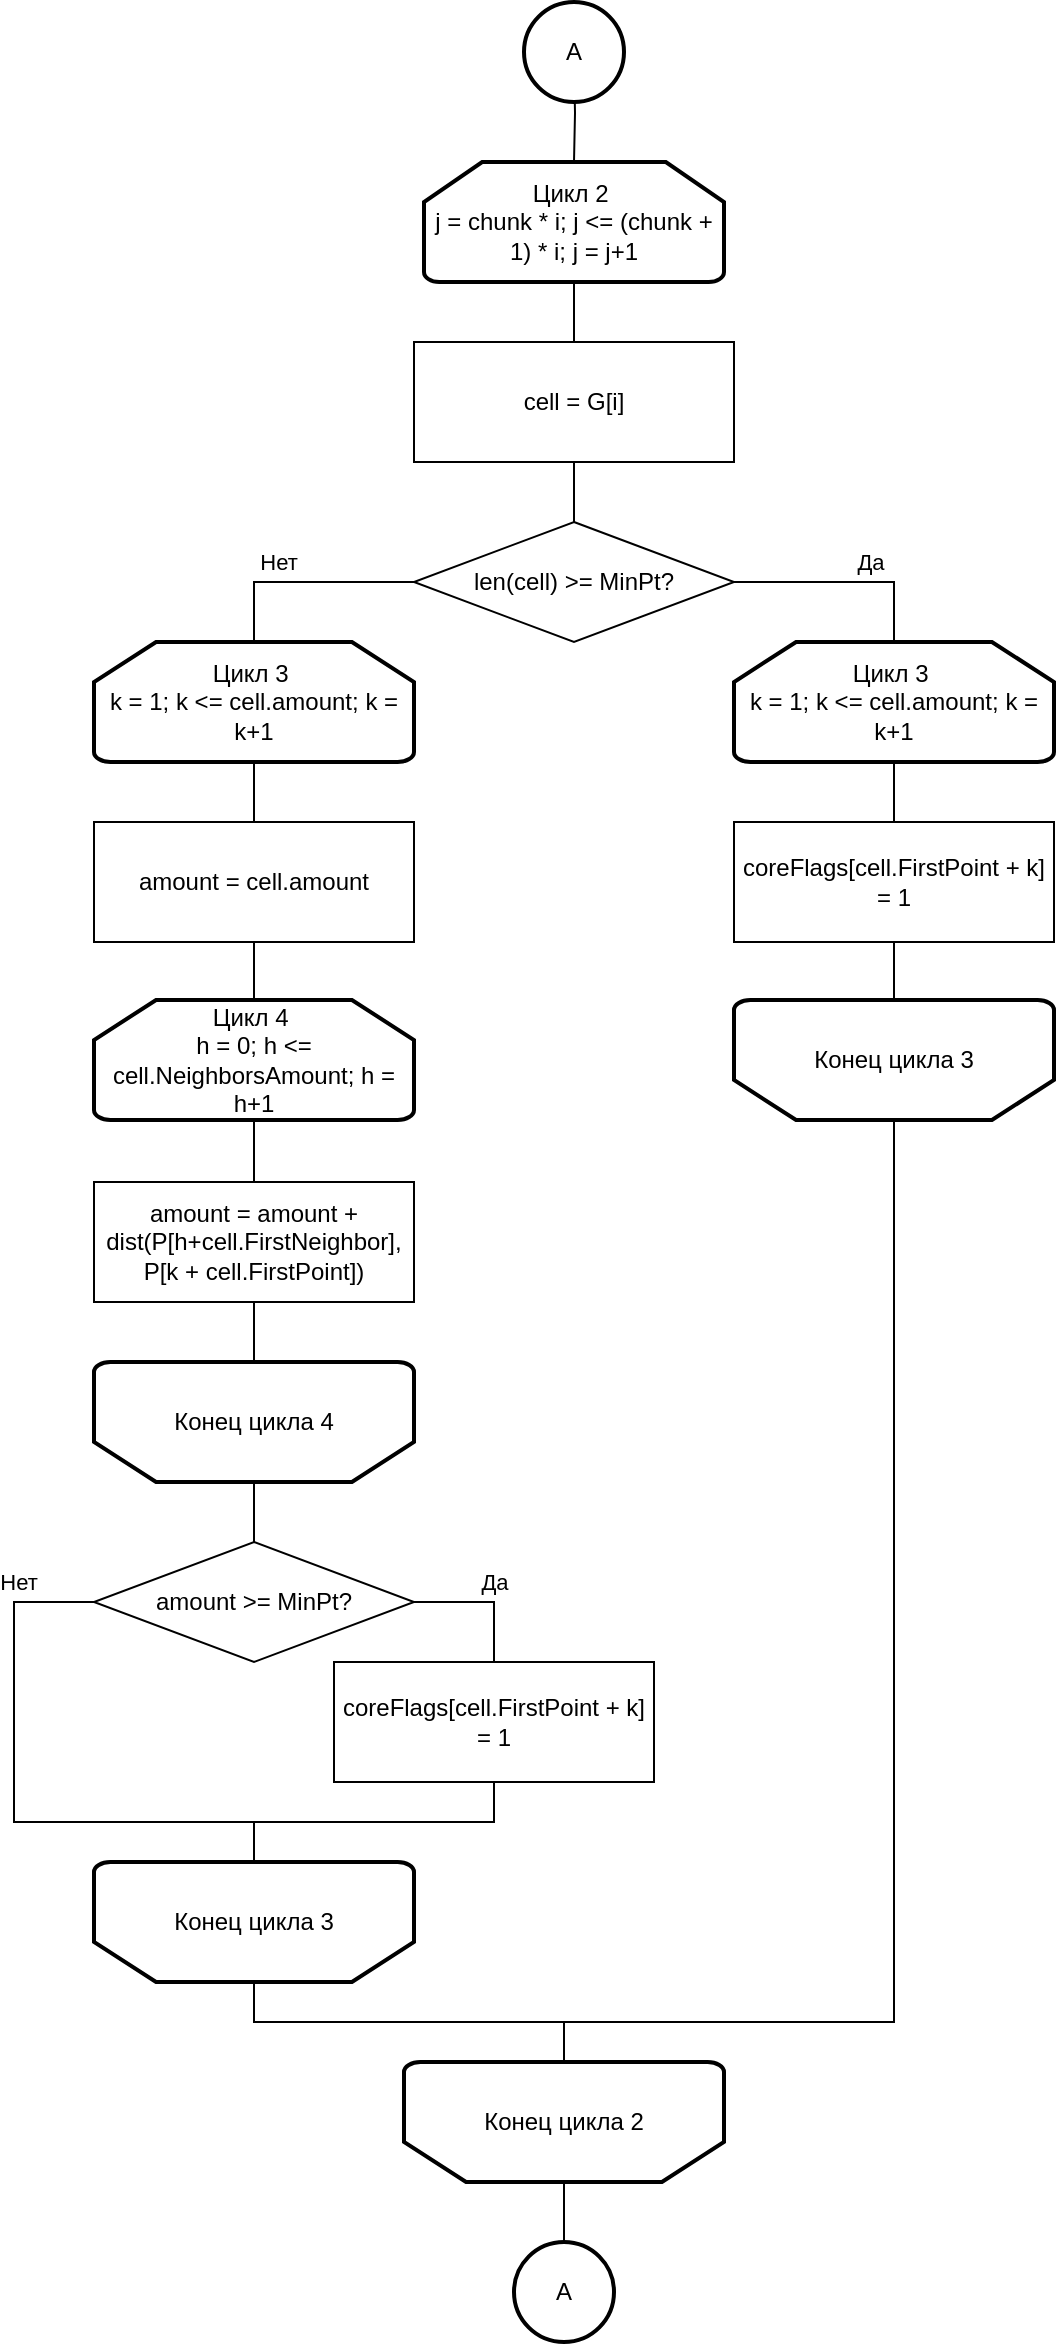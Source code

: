 <mxfile version="20.5.3" type="embed"><diagram id="PKrw68s-FcHz-RrZCr9i" name="Page-1"><mxGraphModel dx="2140" dy="1594" grid="1" gridSize="10" guides="1" tooltips="1" connect="1" arrows="1" fold="1" page="1" pageScale="1" pageWidth="827" pageHeight="1169" math="0" shadow="0"><root><mxCell id="0"/><mxCell id="1" parent="0"/><mxCell id="32" style="edgeStyle=orthogonalEdgeStyle;rounded=0;orthogonalLoop=1;jettySize=auto;html=1;entryX=0.5;entryY=0;entryDx=0;entryDy=0;endArrow=none;endFill=0;" parent="1" edge="1"><mxGeometry relative="1" as="geometry"><Array as="points"><mxPoint x="640" y="820"/><mxPoint x="640" y="270"/><mxPoint x="360" y="270"/></Array><mxPoint x="360" y="280" as="targetPoint"/></mxGeometry></mxCell><mxCell id="139" style="edgeStyle=orthogonalEdgeStyle;rounded=0;orthogonalLoop=1;jettySize=auto;html=1;entryX=0.5;entryY=0;entryDx=0;entryDy=0;endArrow=none;endFill=0;" parent="1" source="91" target="132" edge="1"><mxGeometry relative="1" as="geometry"/></mxCell><mxCell id="91" value="Цикл 4&amp;nbsp;&lt;br&gt;h = 0; h &amp;lt;= cell.NeighborsAmount; h = h+1" style="strokeWidth=2;html=1;shape=mxgraph.flowchart.loop_limit;whiteSpace=wrap;" parent="1" vertex="1"><mxGeometry x="194" y="539" width="160" height="60" as="geometry"/></mxCell><mxCell id="140" style="edgeStyle=orthogonalEdgeStyle;rounded=0;orthogonalLoop=1;jettySize=auto;html=1;entryX=0.5;entryY=0;entryDx=0;entryDy=0;endArrow=none;endFill=0;" parent="1" source="92" target="133" edge="1"><mxGeometry relative="1" as="geometry"/></mxCell><mxCell id="92" value="Конец цикла 4" style="strokeWidth=2;html=1;shape=mxgraph.flowchart.loop_limit;whiteSpace=wrap;flipV=1;" parent="1" vertex="1"><mxGeometry x="194" y="720" width="160" height="60" as="geometry"/></mxCell><mxCell id="93" value="" style="edgeStyle=orthogonalEdgeStyle;rounded=0;orthogonalLoop=1;jettySize=auto;html=1;endArrow=none;endFill=0;" parent="1" target="100" edge="1"><mxGeometry relative="1" as="geometry"><mxPoint x="434" y="70.0" as="sourcePoint"/></mxGeometry></mxCell><mxCell id="94" style="edgeStyle=orthogonalEdgeStyle;rounded=0;orthogonalLoop=1;jettySize=auto;html=1;entryX=0.5;entryY=0;entryDx=0;entryDy=0;entryPerimeter=0;endArrow=none;endFill=0;" parent="1" source="98" edge="1"><mxGeometry relative="1" as="geometry"><mxPoint x="594" y="380.0" as="targetPoint"/><Array as="points"><mxPoint x="594" y="330"/></Array></mxGeometry></mxCell><mxCell id="95" value="Да" style="edgeLabel;html=1;align=center;verticalAlign=middle;resizable=0;points=[];" parent="94" vertex="1" connectable="0"><mxGeometry x="0.13" relative="1" as="geometry"><mxPoint x="-6" y="-10" as="offset"/></mxGeometry></mxCell><mxCell id="96" style="edgeStyle=orthogonalEdgeStyle;rounded=0;orthogonalLoop=1;jettySize=auto;html=1;entryX=0.5;entryY=0;entryDx=0;entryDy=0;entryPerimeter=0;endArrow=none;endFill=0;" parent="1" source="98" target="104" edge="1"><mxGeometry relative="1" as="geometry"><Array as="points"><mxPoint x="274" y="330"/></Array></mxGeometry></mxCell><mxCell id="97" value="Нет" style="edgeLabel;html=1;align=center;verticalAlign=middle;resizable=0;points=[];" parent="96" vertex="1" connectable="0"><mxGeometry x="0.131" y="1" relative="1" as="geometry"><mxPoint x="-6" y="-11" as="offset"/></mxGeometry></mxCell><mxCell id="98" value="len(cell) &amp;gt;= MinPt?" style="rhombus;whiteSpace=wrap;html=1;" parent="1" vertex="1"><mxGeometry x="354" y="300" width="160" height="60" as="geometry"/></mxCell><mxCell id="99" value="" style="edgeStyle=orthogonalEdgeStyle;rounded=0;orthogonalLoop=1;jettySize=auto;html=1;endArrow=none;endFill=0;" parent="1" source="100" target="102" edge="1"><mxGeometry relative="1" as="geometry"/></mxCell><mxCell id="100" value="Цикл 2&amp;nbsp;&lt;br&gt;j = chunk * i; j &amp;lt;= (chunk + 1) * i; j = j+1" style="strokeWidth=2;html=1;shape=mxgraph.flowchart.loop_limit;whiteSpace=wrap;" parent="1" vertex="1"><mxGeometry x="359" y="120" width="150" height="60" as="geometry"/></mxCell><mxCell id="101" value="" style="edgeStyle=orthogonalEdgeStyle;rounded=0;orthogonalLoop=1;jettySize=auto;html=1;endArrow=none;endFill=0;" parent="1" source="102" target="98" edge="1"><mxGeometry relative="1" as="geometry"/></mxCell><mxCell id="102" value="cell = G[i]" style="rounded=0;whiteSpace=wrap;html=1;" parent="1" vertex="1"><mxGeometry x="354" y="210" width="160" height="60" as="geometry"/></mxCell><mxCell id="103" value="" style="edgeStyle=orthogonalEdgeStyle;rounded=0;orthogonalLoop=1;jettySize=auto;html=1;entryX=0.5;entryY=0;entryDx=0;entryDy=0;endArrow=none;endFill=0;" parent="1" source="104" target="106" edge="1"><mxGeometry relative="1" as="geometry"/></mxCell><mxCell id="104" value="Цикл 3&amp;nbsp;&lt;br&gt;k = 1; k &amp;lt;= cell.amount; k = k+1" style="strokeWidth=2;html=1;shape=mxgraph.flowchart.loop_limit;whiteSpace=wrap;" parent="1" vertex="1"><mxGeometry x="194" y="360" width="160" height="60" as="geometry"/></mxCell><mxCell id="131" value="" style="edgeStyle=orthogonalEdgeStyle;rounded=0;orthogonalLoop=1;jettySize=auto;html=1;endArrow=none;endFill=0;" parent="1" source="106" target="91" edge="1"><mxGeometry relative="1" as="geometry"/></mxCell><mxCell id="106" value="amount = cell.amount" style="rounded=0;whiteSpace=wrap;html=1;" parent="1" vertex="1"><mxGeometry x="194" y="450" width="160" height="60" as="geometry"/></mxCell><mxCell id="107" style="edgeStyle=orthogonalEdgeStyle;rounded=0;orthogonalLoop=1;jettySize=auto;html=1;entryX=0.5;entryY=1;entryDx=0;entryDy=0;entryPerimeter=0;endArrow=none;endFill=0;" parent="1" source="108" target="109" edge="1"><mxGeometry relative="1" as="geometry"><mxPoint x="364" y="1080" as="targetPoint"/><Array as="points"><mxPoint x="274" y="1050"/><mxPoint x="429" y="1050"/></Array></mxGeometry></mxCell><mxCell id="108" value="Конец цикла 3" style="strokeWidth=2;html=1;shape=mxgraph.flowchart.loop_limit;whiteSpace=wrap;flipV=1;" parent="1" vertex="1"><mxGeometry x="194" y="970" width="160" height="60" as="geometry"/></mxCell><mxCell id="145" style="edgeStyle=orthogonalEdgeStyle;rounded=0;orthogonalLoop=1;jettySize=auto;html=1;entryX=0.5;entryY=0;entryDx=0;entryDy=0;entryPerimeter=0;endArrow=none;endFill=0;" parent="1" source="109" target="144" edge="1"><mxGeometry relative="1" as="geometry"/></mxCell><mxCell id="109" value="Конец цикла 2" style="strokeWidth=2;html=1;shape=mxgraph.flowchart.loop_limit;whiteSpace=wrap;flipV=1;" parent="1" vertex="1"><mxGeometry x="349" y="1070" width="160" height="60" as="geometry"/></mxCell><mxCell id="110" value="" style="edgeStyle=orthogonalEdgeStyle;rounded=0;orthogonalLoop=1;jettySize=auto;html=1;entryX=0.5;entryY=0;entryDx=0;entryDy=0;endArrow=none;endFill=0;" parent="1" source="111" target="113" edge="1"><mxGeometry relative="1" as="geometry"/></mxCell><mxCell id="111" value="Цикл 3&amp;nbsp;&lt;br&gt;k = 1; k &amp;lt;= cell.amount; k = k+1" style="strokeWidth=2;html=1;shape=mxgraph.flowchart.loop_limit;whiteSpace=wrap;" parent="1" vertex="1"><mxGeometry x="514" y="360" width="160" height="60" as="geometry"/></mxCell><mxCell id="112" value="" style="edgeStyle=orthogonalEdgeStyle;rounded=0;orthogonalLoop=1;jettySize=auto;html=1;endArrow=none;endFill=0;" parent="1" source="113" target="115" edge="1"><mxGeometry relative="1" as="geometry"/></mxCell><mxCell id="113" value="coreFlags[cell.FirstPoint + k] = 1" style="rounded=0;whiteSpace=wrap;html=1;" parent="1" vertex="1"><mxGeometry x="514" y="450" width="160" height="60" as="geometry"/></mxCell><mxCell id="114" style="edgeStyle=orthogonalEdgeStyle;rounded=0;orthogonalLoop=1;jettySize=auto;html=1;entryX=0.5;entryY=1;entryDx=0;entryDy=0;entryPerimeter=0;endArrow=none;endFill=0;" parent="1" source="115" target="109" edge="1"><mxGeometry relative="1" as="geometry"><mxPoint x="594" y="880" as="targetPoint"/><Array as="points"><mxPoint x="594" y="1050"/><mxPoint x="429" y="1050"/></Array></mxGeometry></mxCell><mxCell id="115" value="Конец цикла 3" style="strokeWidth=2;html=1;shape=mxgraph.flowchart.loop_limit;whiteSpace=wrap;flipV=1;" parent="1" vertex="1"><mxGeometry x="514" y="539" width="160" height="60" as="geometry"/></mxCell><mxCell id="116" value="A" style="strokeWidth=2;html=1;shape=mxgraph.flowchart.start_2;whiteSpace=wrap;" parent="1" vertex="1"><mxGeometry x="409" y="40" width="50" height="50" as="geometry"/></mxCell><mxCell id="138" style="edgeStyle=orthogonalEdgeStyle;rounded=0;orthogonalLoop=1;jettySize=auto;html=1;entryX=0.5;entryY=1;entryDx=0;entryDy=0;entryPerimeter=0;endArrow=none;endFill=0;" parent="1" source="132" target="92" edge="1"><mxGeometry relative="1" as="geometry"/></mxCell><mxCell id="132" value="amount = amount + dist(P[h+cell.FirstNeighbor], &lt;br&gt;P[k + cell.FirstPoint])" style="rounded=0;whiteSpace=wrap;html=1;" parent="1" vertex="1"><mxGeometry x="194" y="630" width="160" height="60" as="geometry"/></mxCell><mxCell id="135" style="edgeStyle=orthogonalEdgeStyle;rounded=0;orthogonalLoop=1;jettySize=auto;html=1;entryX=0.5;entryY=0;entryDx=0;entryDy=0;endArrow=none;endFill=0;" parent="1" source="133" target="134" edge="1"><mxGeometry relative="1" as="geometry"><Array as="points"><mxPoint x="394" y="840"/></Array></mxGeometry></mxCell><mxCell id="143" value="Да" style="edgeLabel;html=1;align=center;verticalAlign=middle;resizable=0;points=[];" parent="135" vertex="1" connectable="0"><mxGeometry x="0.062" y="2" relative="1" as="geometry"><mxPoint x="3" y="-8" as="offset"/></mxGeometry></mxCell><mxCell id="141" style="edgeStyle=orthogonalEdgeStyle;rounded=0;orthogonalLoop=1;jettySize=auto;html=1;entryX=0.5;entryY=1;entryDx=0;entryDy=0;entryPerimeter=0;endArrow=none;endFill=0;" parent="1" source="133" target="108" edge="1"><mxGeometry relative="1" as="geometry"><Array as="points"><mxPoint x="154" y="840"/><mxPoint x="154" y="950"/><mxPoint x="274" y="950"/></Array></mxGeometry></mxCell><mxCell id="142" value="Нет" style="edgeLabel;html=1;align=center;verticalAlign=middle;resizable=0;points=[];" parent="141" vertex="1" connectable="0"><mxGeometry x="-0.696" y="2" relative="1" as="geometry"><mxPoint y="-14" as="offset"/></mxGeometry></mxCell><mxCell id="133" value="amount &amp;gt;= MinPt?" style="rhombus;whiteSpace=wrap;html=1;" parent="1" vertex="1"><mxGeometry x="194" y="810" width="160" height="60" as="geometry"/></mxCell><mxCell id="136" style="edgeStyle=orthogonalEdgeStyle;rounded=0;orthogonalLoop=1;jettySize=auto;html=1;entryX=0.5;entryY=1;entryDx=0;entryDy=0;entryPerimeter=0;endArrow=none;endFill=0;" parent="1" source="134" target="108" edge="1"><mxGeometry relative="1" as="geometry"/></mxCell><mxCell id="134" value="coreFlags[cell.FirstPoint + k] = 1" style="rounded=0;whiteSpace=wrap;html=1;" parent="1" vertex="1"><mxGeometry x="314" y="870" width="160" height="60" as="geometry"/></mxCell><mxCell id="144" value="A" style="strokeWidth=2;html=1;shape=mxgraph.flowchart.start_2;whiteSpace=wrap;" parent="1" vertex="1"><mxGeometry x="404" y="1160" width="50" height="50" as="geometry"/></mxCell></root></mxGraphModel></diagram></mxfile>